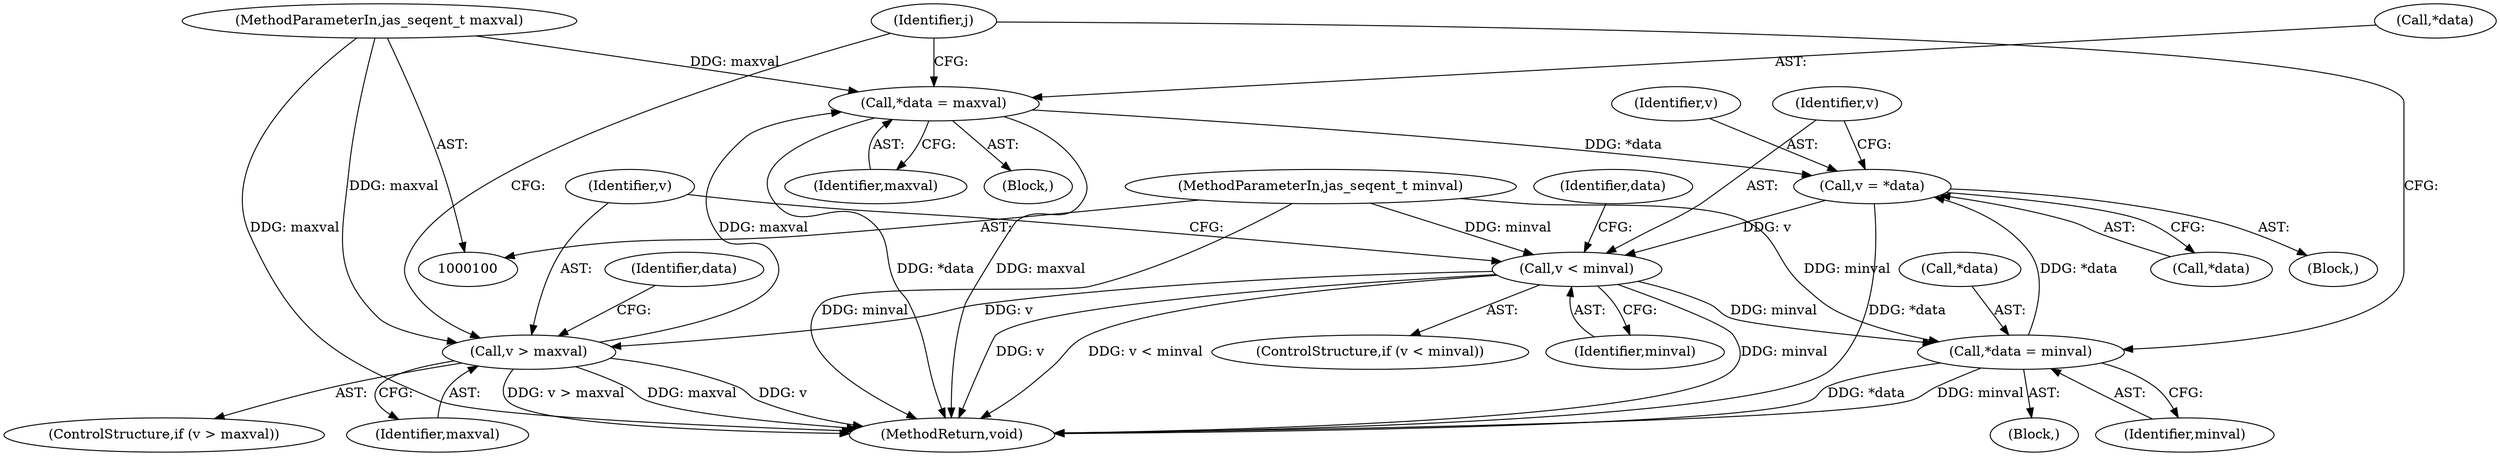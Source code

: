 digraph "0_jasper_d42b2388f7f8e0332c846675133acea151fc557a_18@pointer" {
"1000195" [label="(Call,*data = maxval)"];
"1000191" [label="(Call,v > maxval)"];
"1000181" [label="(Call,v < minval)"];
"1000176" [label="(Call,v = *data)"];
"1000185" [label="(Call,*data = minval)"];
"1000102" [label="(MethodParameterIn,jas_seqent_t minval)"];
"1000195" [label="(Call,*data = maxval)"];
"1000103" [label="(MethodParameterIn,jas_seqent_t maxval)"];
"1000175" [label="(Block,)"];
"1000195" [label="(Call,*data = maxval)"];
"1000180" [label="(ControlStructure,if (v < minval))"];
"1000183" [label="(Identifier,minval)"];
"1000103" [label="(MethodParameterIn,jas_seqent_t maxval)"];
"1000186" [label="(Call,*data)"];
"1000176" [label="(Call,v = *data)"];
"1000177" [label="(Identifier,v)"];
"1000192" [label="(Identifier,v)"];
"1000185" [label="(Call,*data = minval)"];
"1000198" [label="(Identifier,maxval)"];
"1000197" [label="(Identifier,data)"];
"1000184" [label="(Block,)"];
"1000193" [label="(Identifier,maxval)"];
"1000187" [label="(Identifier,data)"];
"1000196" [label="(Call,*data)"];
"1000199" [label="(MethodReturn,void)"];
"1000102" [label="(MethodParameterIn,jas_seqent_t minval)"];
"1000178" [label="(Call,*data)"];
"1000191" [label="(Call,v > maxval)"];
"1000188" [label="(Identifier,minval)"];
"1000181" [label="(Call,v < minval)"];
"1000182" [label="(Identifier,v)"];
"1000194" [label="(Block,)"];
"1000190" [label="(ControlStructure,if (v > maxval))"];
"1000172" [label="(Identifier,j)"];
"1000195" -> "1000194"  [label="AST: "];
"1000195" -> "1000198"  [label="CFG: "];
"1000196" -> "1000195"  [label="AST: "];
"1000198" -> "1000195"  [label="AST: "];
"1000172" -> "1000195"  [label="CFG: "];
"1000195" -> "1000199"  [label="DDG: *data"];
"1000195" -> "1000199"  [label="DDG: maxval"];
"1000195" -> "1000176"  [label="DDG: *data"];
"1000191" -> "1000195"  [label="DDG: maxval"];
"1000103" -> "1000195"  [label="DDG: maxval"];
"1000191" -> "1000190"  [label="AST: "];
"1000191" -> "1000193"  [label="CFG: "];
"1000192" -> "1000191"  [label="AST: "];
"1000193" -> "1000191"  [label="AST: "];
"1000197" -> "1000191"  [label="CFG: "];
"1000172" -> "1000191"  [label="CFG: "];
"1000191" -> "1000199"  [label="DDG: v > maxval"];
"1000191" -> "1000199"  [label="DDG: maxval"];
"1000191" -> "1000199"  [label="DDG: v"];
"1000181" -> "1000191"  [label="DDG: v"];
"1000103" -> "1000191"  [label="DDG: maxval"];
"1000181" -> "1000180"  [label="AST: "];
"1000181" -> "1000183"  [label="CFG: "];
"1000182" -> "1000181"  [label="AST: "];
"1000183" -> "1000181"  [label="AST: "];
"1000187" -> "1000181"  [label="CFG: "];
"1000192" -> "1000181"  [label="CFG: "];
"1000181" -> "1000199"  [label="DDG: v < minval"];
"1000181" -> "1000199"  [label="DDG: v"];
"1000181" -> "1000199"  [label="DDG: minval"];
"1000176" -> "1000181"  [label="DDG: v"];
"1000102" -> "1000181"  [label="DDG: minval"];
"1000181" -> "1000185"  [label="DDG: minval"];
"1000176" -> "1000175"  [label="AST: "];
"1000176" -> "1000178"  [label="CFG: "];
"1000177" -> "1000176"  [label="AST: "];
"1000178" -> "1000176"  [label="AST: "];
"1000182" -> "1000176"  [label="CFG: "];
"1000176" -> "1000199"  [label="DDG: *data"];
"1000185" -> "1000176"  [label="DDG: *data"];
"1000185" -> "1000184"  [label="AST: "];
"1000185" -> "1000188"  [label="CFG: "];
"1000186" -> "1000185"  [label="AST: "];
"1000188" -> "1000185"  [label="AST: "];
"1000172" -> "1000185"  [label="CFG: "];
"1000185" -> "1000199"  [label="DDG: minval"];
"1000185" -> "1000199"  [label="DDG: *data"];
"1000102" -> "1000185"  [label="DDG: minval"];
"1000102" -> "1000100"  [label="AST: "];
"1000102" -> "1000199"  [label="DDG: minval"];
"1000103" -> "1000100"  [label="AST: "];
"1000103" -> "1000199"  [label="DDG: maxval"];
}
